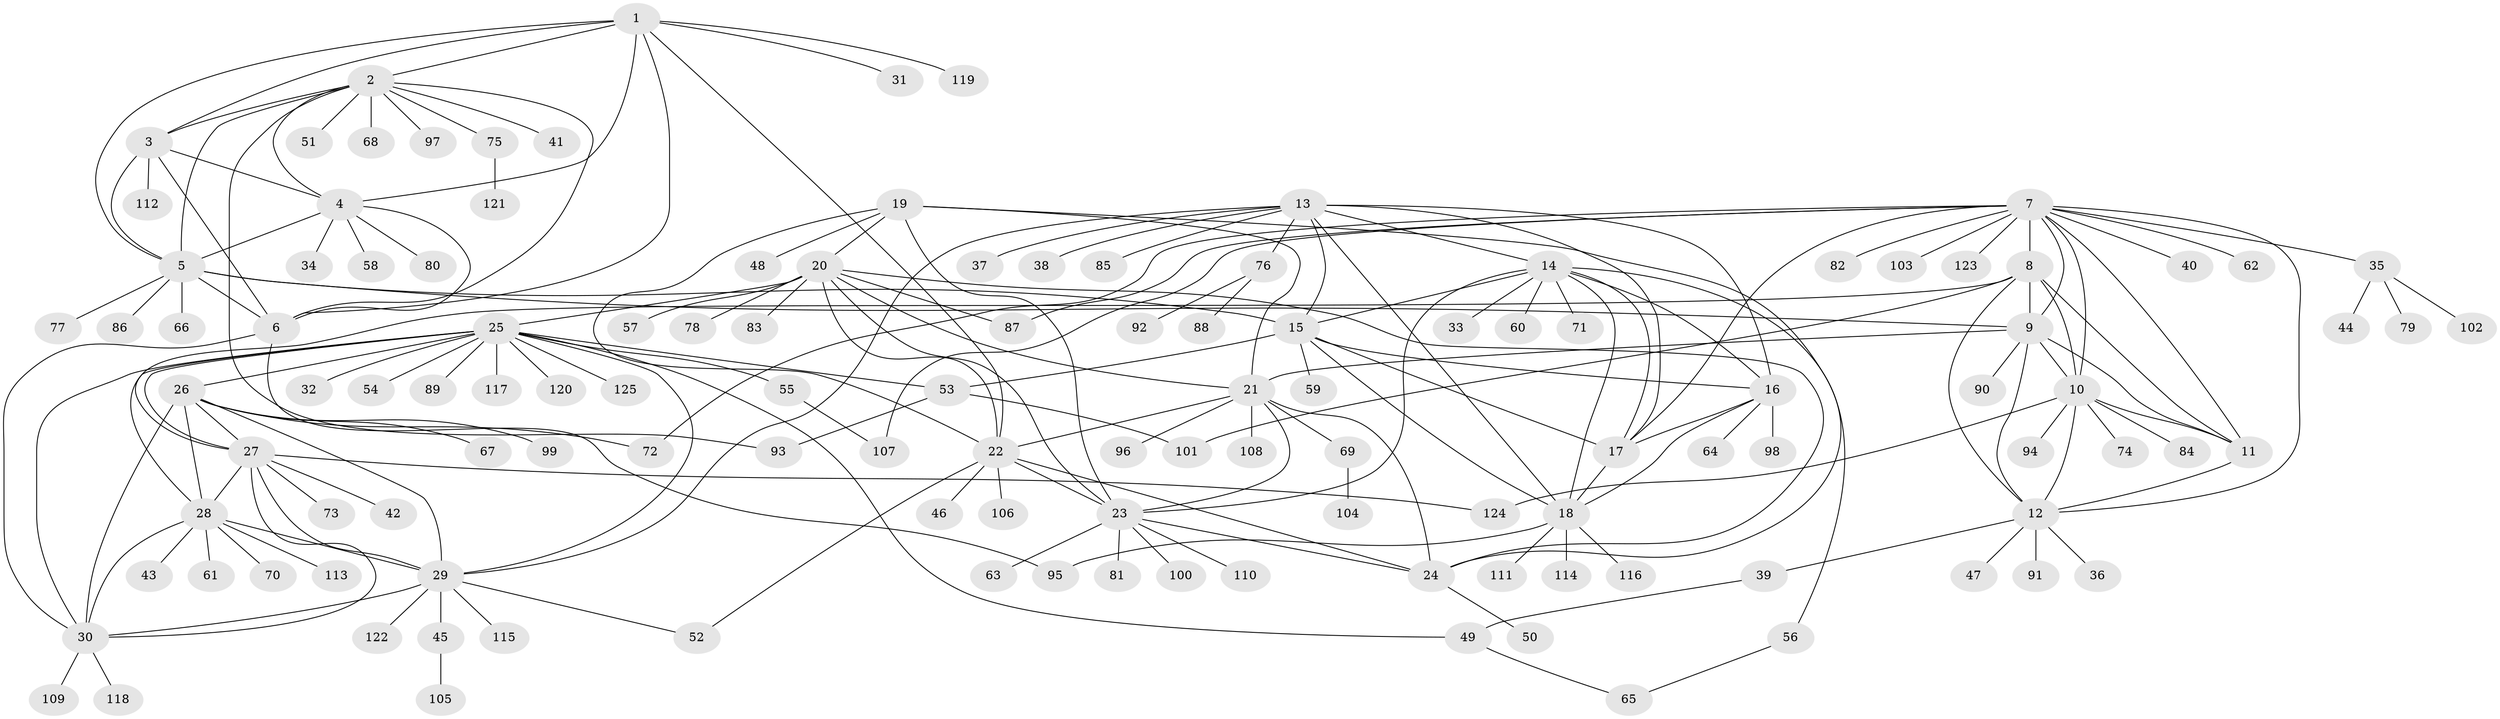 // coarse degree distribution, {12: 0.02, 9: 0.01, 4: 0.04, 6: 0.05, 13: 0.01, 11: 0.02, 7: 0.04, 8: 0.02, 5: 0.02, 10: 0.01, 16: 0.01, 1: 0.61, 3: 0.03, 2: 0.11}
// Generated by graph-tools (version 1.1) at 2025/52/02/27/25 19:52:22]
// undirected, 125 vertices, 191 edges
graph export_dot {
graph [start="1"]
  node [color=gray90,style=filled];
  1;
  2;
  3;
  4;
  5;
  6;
  7;
  8;
  9;
  10;
  11;
  12;
  13;
  14;
  15;
  16;
  17;
  18;
  19;
  20;
  21;
  22;
  23;
  24;
  25;
  26;
  27;
  28;
  29;
  30;
  31;
  32;
  33;
  34;
  35;
  36;
  37;
  38;
  39;
  40;
  41;
  42;
  43;
  44;
  45;
  46;
  47;
  48;
  49;
  50;
  51;
  52;
  53;
  54;
  55;
  56;
  57;
  58;
  59;
  60;
  61;
  62;
  63;
  64;
  65;
  66;
  67;
  68;
  69;
  70;
  71;
  72;
  73;
  74;
  75;
  76;
  77;
  78;
  79;
  80;
  81;
  82;
  83;
  84;
  85;
  86;
  87;
  88;
  89;
  90;
  91;
  92;
  93;
  94;
  95;
  96;
  97;
  98;
  99;
  100;
  101;
  102;
  103;
  104;
  105;
  106;
  107;
  108;
  109;
  110;
  111;
  112;
  113;
  114;
  115;
  116;
  117;
  118;
  119;
  120;
  121;
  122;
  123;
  124;
  125;
  1 -- 2;
  1 -- 3;
  1 -- 4;
  1 -- 5;
  1 -- 6;
  1 -- 22;
  1 -- 31;
  1 -- 119;
  2 -- 3;
  2 -- 4;
  2 -- 5;
  2 -- 6;
  2 -- 41;
  2 -- 51;
  2 -- 68;
  2 -- 75;
  2 -- 93;
  2 -- 97;
  3 -- 4;
  3 -- 5;
  3 -- 6;
  3 -- 112;
  4 -- 5;
  4 -- 6;
  4 -- 34;
  4 -- 58;
  4 -- 80;
  5 -- 6;
  5 -- 9;
  5 -- 15;
  5 -- 66;
  5 -- 77;
  5 -- 86;
  6 -- 30;
  6 -- 95;
  7 -- 8;
  7 -- 9;
  7 -- 10;
  7 -- 11;
  7 -- 12;
  7 -- 17;
  7 -- 35;
  7 -- 40;
  7 -- 62;
  7 -- 72;
  7 -- 82;
  7 -- 87;
  7 -- 103;
  7 -- 107;
  7 -- 123;
  8 -- 9;
  8 -- 10;
  8 -- 11;
  8 -- 12;
  8 -- 27;
  8 -- 101;
  9 -- 10;
  9 -- 11;
  9 -- 12;
  9 -- 21;
  9 -- 90;
  10 -- 11;
  10 -- 12;
  10 -- 74;
  10 -- 84;
  10 -- 94;
  10 -- 124;
  11 -- 12;
  12 -- 36;
  12 -- 39;
  12 -- 47;
  12 -- 91;
  13 -- 14;
  13 -- 15;
  13 -- 16;
  13 -- 17;
  13 -- 18;
  13 -- 29;
  13 -- 37;
  13 -- 38;
  13 -- 76;
  13 -- 85;
  14 -- 15;
  14 -- 16;
  14 -- 17;
  14 -- 18;
  14 -- 23;
  14 -- 33;
  14 -- 56;
  14 -- 60;
  14 -- 71;
  15 -- 16;
  15 -- 17;
  15 -- 18;
  15 -- 53;
  15 -- 59;
  16 -- 17;
  16 -- 18;
  16 -- 64;
  16 -- 98;
  17 -- 18;
  18 -- 95;
  18 -- 111;
  18 -- 114;
  18 -- 116;
  19 -- 20;
  19 -- 21;
  19 -- 22;
  19 -- 23;
  19 -- 24;
  19 -- 48;
  20 -- 21;
  20 -- 22;
  20 -- 23;
  20 -- 24;
  20 -- 25;
  20 -- 57;
  20 -- 78;
  20 -- 83;
  20 -- 87;
  21 -- 22;
  21 -- 23;
  21 -- 24;
  21 -- 69;
  21 -- 96;
  21 -- 108;
  22 -- 23;
  22 -- 24;
  22 -- 46;
  22 -- 52;
  22 -- 106;
  23 -- 24;
  23 -- 63;
  23 -- 81;
  23 -- 100;
  23 -- 110;
  24 -- 50;
  25 -- 26;
  25 -- 27;
  25 -- 28;
  25 -- 29;
  25 -- 30;
  25 -- 32;
  25 -- 49;
  25 -- 53;
  25 -- 54;
  25 -- 55;
  25 -- 89;
  25 -- 117;
  25 -- 120;
  25 -- 125;
  26 -- 27;
  26 -- 28;
  26 -- 29;
  26 -- 30;
  26 -- 67;
  26 -- 72;
  26 -- 99;
  27 -- 28;
  27 -- 29;
  27 -- 30;
  27 -- 42;
  27 -- 73;
  27 -- 124;
  28 -- 29;
  28 -- 30;
  28 -- 43;
  28 -- 61;
  28 -- 70;
  28 -- 113;
  29 -- 30;
  29 -- 45;
  29 -- 52;
  29 -- 115;
  29 -- 122;
  30 -- 109;
  30 -- 118;
  35 -- 44;
  35 -- 79;
  35 -- 102;
  39 -- 49;
  45 -- 105;
  49 -- 65;
  53 -- 93;
  53 -- 101;
  55 -- 107;
  56 -- 65;
  69 -- 104;
  75 -- 121;
  76 -- 88;
  76 -- 92;
}
